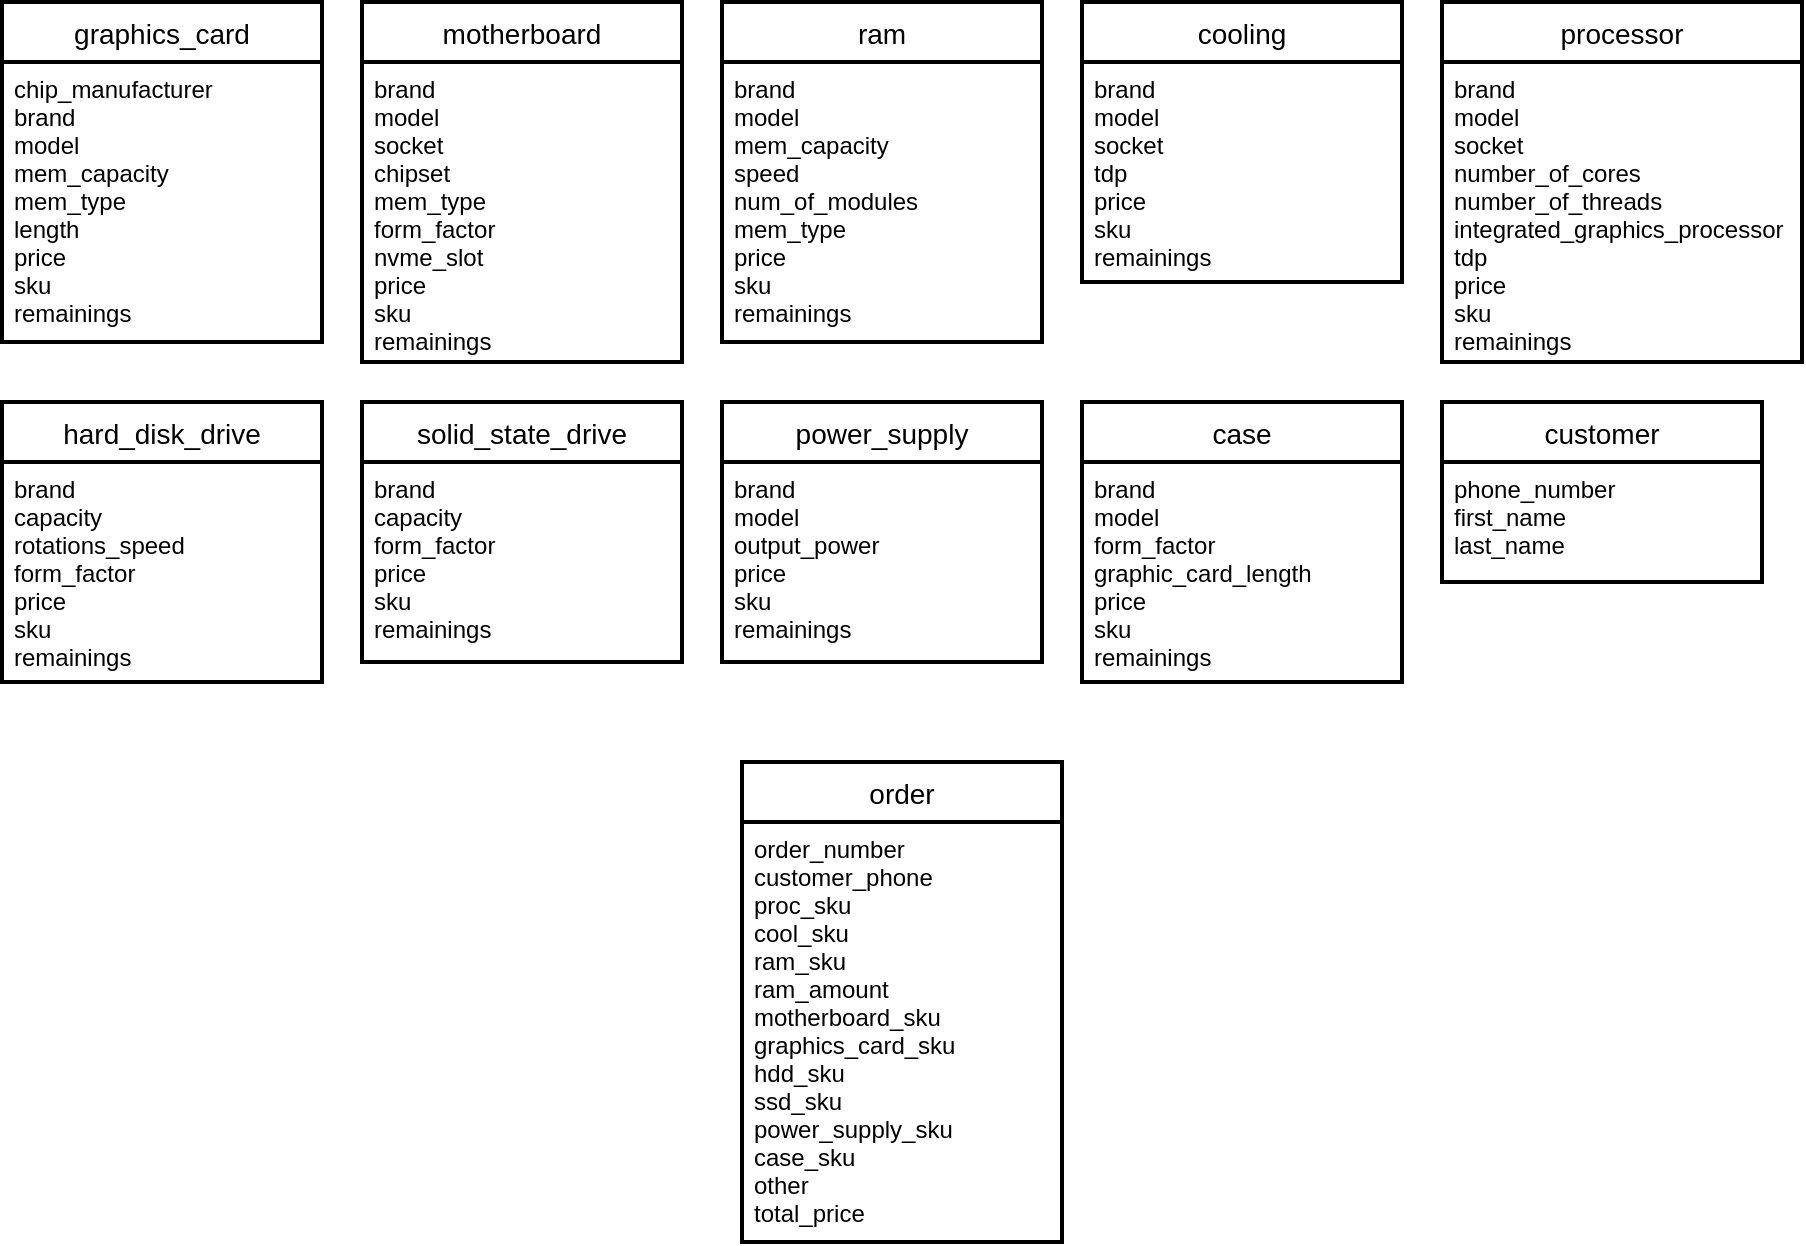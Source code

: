 <mxfile version="15.3.0" type="device"><diagram id="aq8Uy6pYpanel_KZoGui" name="Page-1"><mxGraphModel dx="1865" dy="584" grid="1" gridSize="10" guides="1" tooltips="1" connect="1" arrows="1" fold="1" page="1" pageScale="1" pageWidth="827" pageHeight="1169" math="0" shadow="0"><root><mxCell id="0"/><mxCell id="1" parent="0"/><mxCell id="gbkoWbn-AzdFImH3lAH--22" value="processor" style="swimlane;childLayout=stackLayout;horizontal=1;startSize=30;horizontalStack=0;rounded=0;fontSize=14;fontStyle=0;strokeWidth=2;resizeParent=0;resizeLast=1;shadow=0;dashed=0;align=center;fontFamily=Helvetica;" vertex="1" parent="1"><mxGeometry x="630" y="10" width="180" height="180" as="geometry"/></mxCell><mxCell id="gbkoWbn-AzdFImH3lAH--23" value="brand&#10;model&#10;socket&#10;number_of_cores&#10;number_of_threads&#10;integrated_graphics_processor&#10;tdp&#10;price&#10;sku&#10;remainings" style="align=left;strokeColor=none;fillColor=none;spacingLeft=4;fontSize=12;verticalAlign=top;resizable=0;rotatable=0;part=1;" vertex="1" parent="gbkoWbn-AzdFImH3lAH--22"><mxGeometry y="30" width="180" height="150" as="geometry"/></mxCell><mxCell id="gbkoWbn-AzdFImH3lAH--24" value="cooling" style="swimlane;childLayout=stackLayout;horizontal=1;startSize=30;horizontalStack=0;rounded=0;fontSize=14;fontStyle=0;strokeWidth=2;resizeParent=0;resizeLast=1;shadow=0;dashed=0;align=center;fontFamily=Helvetica;" vertex="1" parent="1"><mxGeometry x="450" y="10" width="160" height="140" as="geometry"/></mxCell><mxCell id="gbkoWbn-AzdFImH3lAH--25" value="brand&#10;model&#10;socket&#10;tdp&#10;price&#10;sku&#10;remainings" style="align=left;strokeColor=none;fillColor=none;spacingLeft=4;fontSize=12;verticalAlign=top;resizable=0;rotatable=0;part=1;" vertex="1" parent="gbkoWbn-AzdFImH3lAH--24"><mxGeometry y="30" width="160" height="110" as="geometry"/></mxCell><mxCell id="gbkoWbn-AzdFImH3lAH--27" value="ram" style="swimlane;childLayout=stackLayout;horizontal=1;startSize=30;horizontalStack=0;rounded=0;fontSize=14;fontStyle=0;strokeWidth=2;resizeParent=0;resizeLast=1;shadow=0;dashed=0;align=center;fontFamily=Helvetica;" vertex="1" parent="1"><mxGeometry x="270" y="10" width="160" height="170" as="geometry"/></mxCell><mxCell id="gbkoWbn-AzdFImH3lAH--28" value="brand&#10;model&#10;mem_capacity&#10;speed&#10;num_of_modules&#10;mem_type&#10;price&#10;sku&#10;remainings" style="align=left;strokeColor=none;fillColor=none;spacingLeft=4;fontSize=12;verticalAlign=top;resizable=0;rotatable=0;part=1;" vertex="1" parent="gbkoWbn-AzdFImH3lAH--27"><mxGeometry y="30" width="160" height="140" as="geometry"/></mxCell><mxCell id="gbkoWbn-AzdFImH3lAH--29" value="motherboard" style="swimlane;childLayout=stackLayout;horizontal=1;startSize=30;horizontalStack=0;rounded=0;fontSize=14;fontStyle=0;strokeWidth=2;resizeParent=0;resizeLast=1;shadow=0;dashed=0;align=center;fontFamily=Helvetica;" vertex="1" parent="1"><mxGeometry x="90" y="10" width="160" height="180" as="geometry"/></mxCell><mxCell id="gbkoWbn-AzdFImH3lAH--30" value="brand&#10;model&#10;socket&#10;chipset&#10;mem_type&#10;form_factor&#10;nvme_slot&#10;price&#10;sku&#10;remainings" style="align=left;strokeColor=none;fillColor=none;spacingLeft=4;fontSize=12;verticalAlign=top;resizable=0;rotatable=0;part=1;" vertex="1" parent="gbkoWbn-AzdFImH3lAH--29"><mxGeometry y="30" width="160" height="150" as="geometry"/></mxCell><mxCell id="gbkoWbn-AzdFImH3lAH--31" value="graphics_card" style="swimlane;childLayout=stackLayout;horizontal=1;startSize=30;horizontalStack=0;rounded=0;fontSize=14;fontStyle=0;strokeWidth=2;resizeParent=0;resizeLast=1;shadow=0;dashed=0;align=center;fontFamily=Helvetica;" vertex="1" parent="1"><mxGeometry x="-90" y="10" width="160" height="170" as="geometry"/></mxCell><mxCell id="gbkoWbn-AzdFImH3lAH--32" value="chip_manufacturer&#10;brand&#10;model&#10;mem_capacity&#10;mem_type&#10;length&#10;price&#10;sku&#10;remainings&#10;" style="align=left;strokeColor=none;fillColor=none;spacingLeft=4;fontSize=12;verticalAlign=top;resizable=0;rotatable=0;part=1;" vertex="1" parent="gbkoWbn-AzdFImH3lAH--31"><mxGeometry y="30" width="160" height="140" as="geometry"/></mxCell><mxCell id="gbkoWbn-AzdFImH3lAH--33" value="hard_disk_drive" style="swimlane;childLayout=stackLayout;horizontal=1;startSize=30;horizontalStack=0;rounded=0;fontSize=14;fontStyle=0;strokeWidth=2;resizeParent=0;resizeLast=1;shadow=0;dashed=0;align=center;fontFamily=Helvetica;" vertex="1" parent="1"><mxGeometry x="-90" y="210" width="160" height="140" as="geometry"/></mxCell><mxCell id="gbkoWbn-AzdFImH3lAH--34" value="brand&#10;capacity&#10;rotations_speed&#10;form_factor&#10;price&#10;sku&#10;remainings" style="align=left;strokeColor=none;fillColor=none;spacingLeft=4;fontSize=12;verticalAlign=top;resizable=0;rotatable=0;part=1;fontColor=default;" vertex="1" parent="gbkoWbn-AzdFImH3lAH--33"><mxGeometry y="30" width="160" height="110" as="geometry"/></mxCell><mxCell id="gbkoWbn-AzdFImH3lAH--35" value="solid_state_drive" style="swimlane;childLayout=stackLayout;horizontal=1;startSize=30;horizontalStack=0;rounded=0;fontSize=14;fontStyle=0;strokeWidth=2;resizeParent=0;resizeLast=1;shadow=0;dashed=0;align=center;fontFamily=Helvetica;fontColor=default;" vertex="1" parent="1"><mxGeometry x="90" y="210" width="160" height="130" as="geometry"/></mxCell><mxCell id="gbkoWbn-AzdFImH3lAH--36" value="brand&#10;capacity&#10;form_factor&#10;price&#10;sku&#10;remainings" style="align=left;strokeColor=none;fillColor=none;spacingLeft=4;fontSize=12;verticalAlign=top;resizable=0;rotatable=0;part=1;" vertex="1" parent="gbkoWbn-AzdFImH3lAH--35"><mxGeometry y="30" width="160" height="100" as="geometry"/></mxCell><mxCell id="gbkoWbn-AzdFImH3lAH--37" value="power_supply" style="swimlane;childLayout=stackLayout;horizontal=1;startSize=30;horizontalStack=0;rounded=0;fontSize=14;fontStyle=0;strokeWidth=2;resizeParent=0;resizeLast=1;shadow=0;dashed=0;align=center;fontFamily=Helvetica;fontColor=default;" vertex="1" parent="1"><mxGeometry x="270" y="210" width="160" height="130" as="geometry"/></mxCell><mxCell id="gbkoWbn-AzdFImH3lAH--38" value="brand&#10;model&#10;output_power&#10;price&#10;sku&#10;remainings" style="align=left;strokeColor=none;fillColor=none;spacingLeft=4;fontSize=12;verticalAlign=top;resizable=0;rotatable=0;part=1;" vertex="1" parent="gbkoWbn-AzdFImH3lAH--37"><mxGeometry y="30" width="160" height="100" as="geometry"/></mxCell><mxCell id="gbkoWbn-AzdFImH3lAH--39" value="case" style="swimlane;childLayout=stackLayout;horizontal=1;startSize=30;horizontalStack=0;rounded=0;fontSize=14;fontStyle=0;strokeWidth=2;resizeParent=0;resizeLast=1;shadow=0;dashed=0;align=center;fontFamily=Helvetica;fontColor=default;" vertex="1" parent="1"><mxGeometry x="450" y="210" width="160" height="140" as="geometry"/></mxCell><mxCell id="gbkoWbn-AzdFImH3lAH--40" value="brand&#10;model&#10;form_factor&#10;graphic_card_length&#10;price&#10;sku&#10;remainings" style="align=left;strokeColor=none;fillColor=none;spacingLeft=4;fontSize=12;verticalAlign=top;resizable=0;rotatable=0;part=1;" vertex="1" parent="gbkoWbn-AzdFImH3lAH--39"><mxGeometry y="30" width="160" height="110" as="geometry"/></mxCell><mxCell id="gbkoWbn-AzdFImH3lAH--41" value="customer" style="swimlane;childLayout=stackLayout;horizontal=1;startSize=30;horizontalStack=0;rounded=0;fontSize=14;fontStyle=0;strokeWidth=2;resizeParent=0;resizeLast=1;shadow=0;dashed=0;align=center;fontFamily=Helvetica;fontColor=default;" vertex="1" parent="1"><mxGeometry x="630" y="210" width="160" height="90" as="geometry"/></mxCell><mxCell id="gbkoWbn-AzdFImH3lAH--42" value="phone_number&#10;first_name&#10;last_name" style="align=left;strokeColor=none;fillColor=none;spacingLeft=4;fontSize=12;verticalAlign=top;resizable=0;rotatable=0;part=1;" vertex="1" parent="gbkoWbn-AzdFImH3lAH--41"><mxGeometry y="30" width="160" height="60" as="geometry"/></mxCell><mxCell id="gbkoWbn-AzdFImH3lAH--43" value="order" style="swimlane;childLayout=stackLayout;horizontal=1;startSize=30;horizontalStack=0;rounded=0;fontSize=14;fontStyle=0;strokeWidth=2;resizeParent=0;resizeLast=1;shadow=0;dashed=0;align=center;fontFamily=Helvetica;fontColor=default;" vertex="1" parent="1"><mxGeometry x="280" y="390" width="160" height="240" as="geometry"/></mxCell><mxCell id="gbkoWbn-AzdFImH3lAH--44" value="order_number&#10;customer_phone&#10;proc_sku&#10;cool_sku&#10;ram_sku&#10;ram_amount&#10;motherboard_sku&#10;graphics_card_sku&#10;hdd_sku&#10;ssd_sku&#10;power_supply_sku&#10;case_sku&#10;other&#10;total_price" style="align=left;strokeColor=none;fillColor=none;spacingLeft=4;fontSize=12;verticalAlign=top;resizable=0;rotatable=0;part=1;" vertex="1" parent="gbkoWbn-AzdFImH3lAH--43"><mxGeometry y="30" width="160" height="210" as="geometry"/></mxCell></root></mxGraphModel></diagram></mxfile>